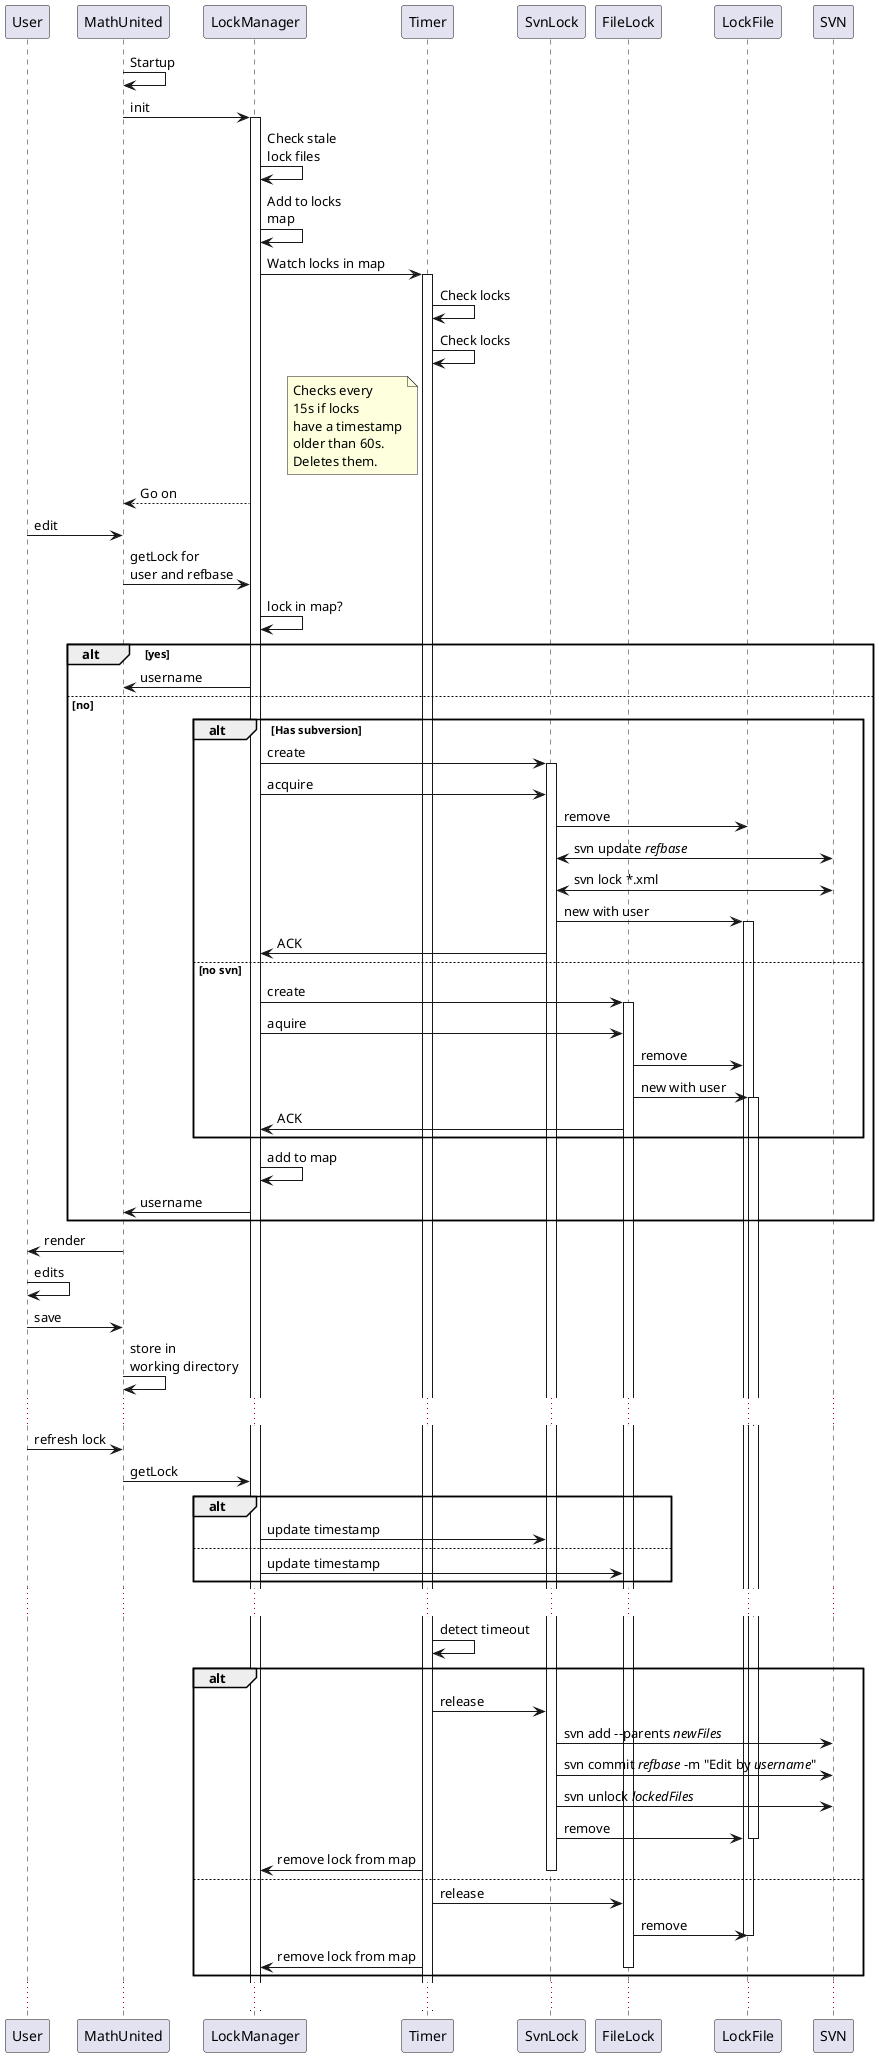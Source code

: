 @startuml
participant User as U
participant MathUnited as MU
participant LockManager as LM
participant Timer
participant SvnLock
participant FileLock
participant LockFile
participant SVN

MU -> MU: Startup
MU -> LM: init
activate LM
LM -> LM: Check stale\nlock files
LM -> LM: Add to locks\nmap
LM -> Timer: Watch locks in map
activate Timer
Timer -> Timer: Check locks
Timer -> Timer: Check locks
note left of Timer
Checks every
15s if locks
have a timestamp
older than 60s.
Deletes them.
end note
LM --> MU: Go on
U -> MU: edit
MU -> LM: getLock for\nuser and refbase
LM -> LM: lock in map?
alt yes
    LM -> MU: username
else no
    alt Has subversion
        LM -> SvnLock: create
        activate SvnLock
        LM -> SvnLock: acquire
        SvnLock -> LockFile: remove
        SvnLock <-> SVN: svn update //refbase//
        SvnLock <-> SVN: svn lock *.xml
        SvnLock -> LockFile: new with user
        activate LockFile
        SvnLock -> LM: ACK
    else no svn
        LM -> FileLock: create
        activate FileLock
        LM -> FileLock: aquire
        FileLock -> LockFile: remove
        FileLock -> LockFile: new with user
        activate LockFile
        FileLock -> LM: ACK
    end alt
    LM -> LM: add to map
    LM -> MU: username
end alt
MU -> U: render
U -> U: edits
U -> MU: save
MU -> MU: store in\nworking directory
...
U -> MU: refresh lock
MU -> LM: getLock
alt
LM -> SvnLock: update timestamp
else
LM -> FileLock: update timestamp
end alt
...
Timer -> Timer: detect timeout
alt
    Timer -> SvnLock: release
    SvnLock -> SVN: svn add --parents //newFiles//
    SvnLock -> SVN: svn commit //refbase// -m "Edit by //username//"
    SvnLock -> SVN: svn unlock //lockedFiles//
    SvnLock -> LockFile: remove
    deactivate LockFile
    Timer -> LM: remove lock from map
    deactivate SvnLock
else
    Timer -> FileLock: release
    FileLock -> LockFile: remove
    deactivate LockFile
    Timer -> LM: remove lock from map
    deactivate FileLock
end alt
...

@enduml